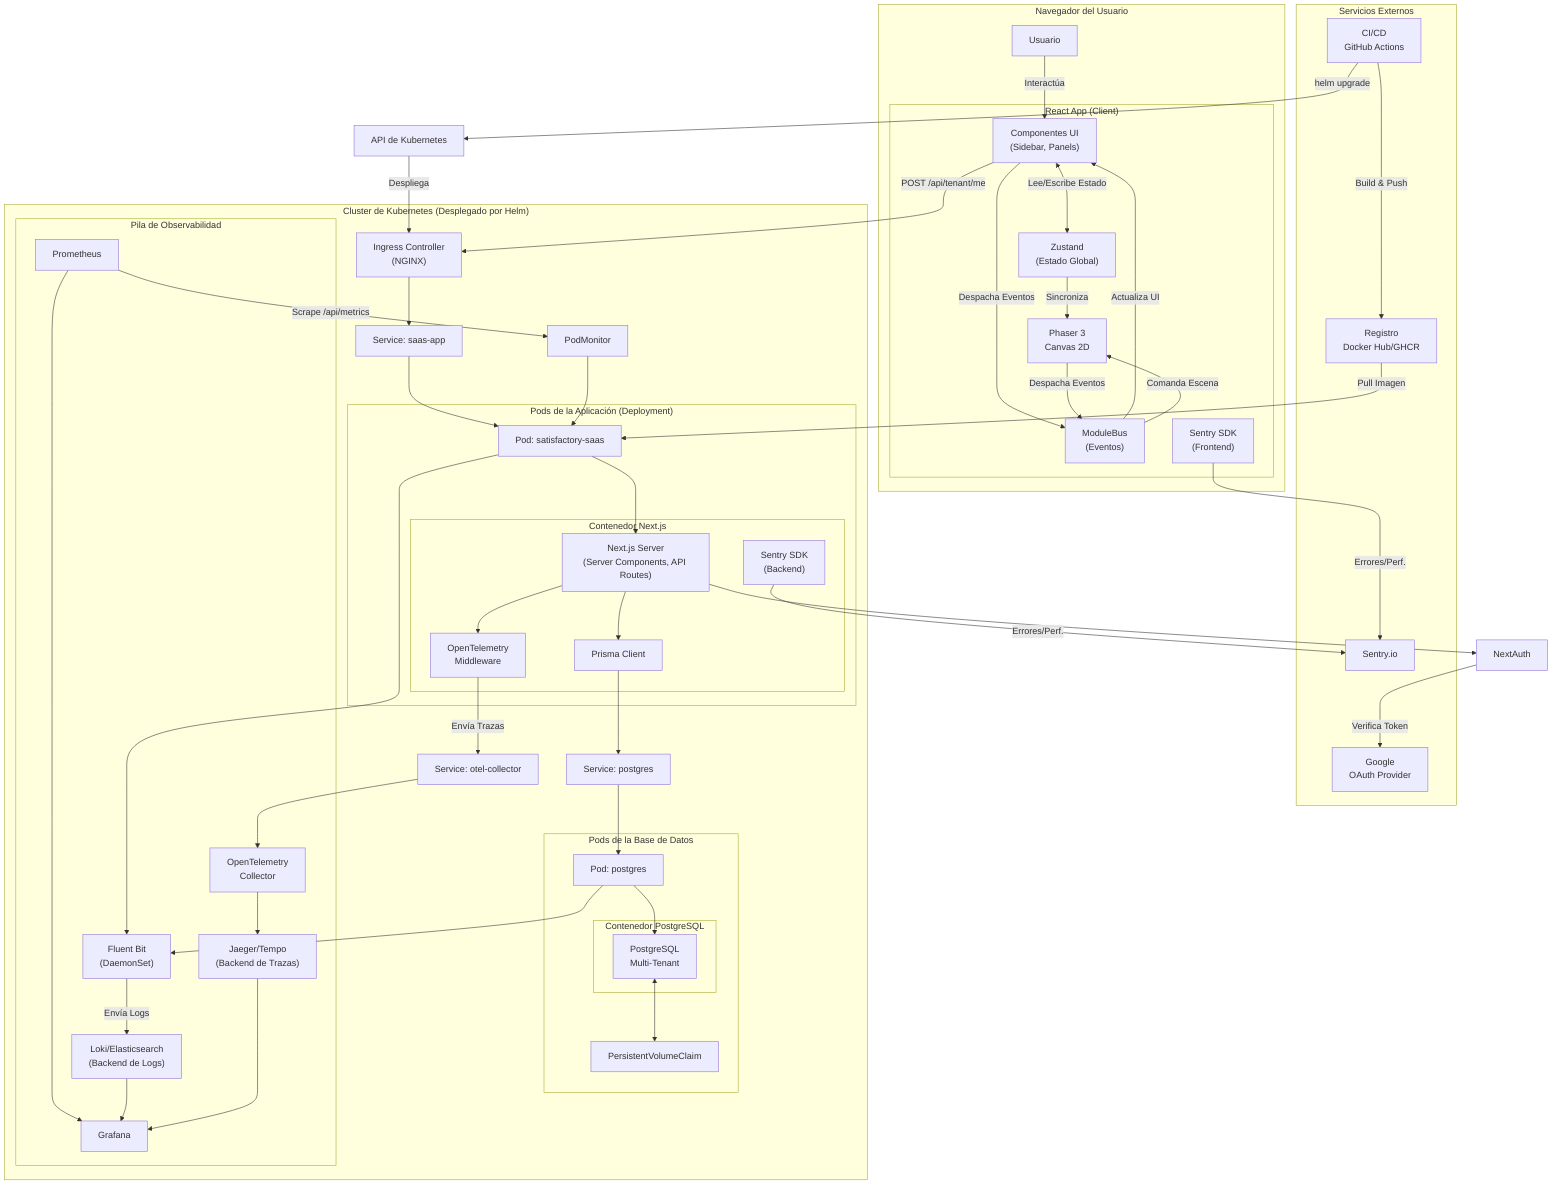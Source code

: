 graph TD
    subgraph "Servicios Externos"
        direction LR
        GH_ACTIONS["CI/CD\nGitHub Actions"]
        DOCKER_REGISTRY["Registro\nDocker Hub/GHCR"]
        SENTRY_IO["Sentry.io"]
        GOOGLE["Google\nOAuth Provider"]
    end

    subgraph "Navegador del Usuario"
        direction TB
        USER["Usuario"]

        subgraph "React App (Client)"
            direction TB
            PHASER["Phaser 3\nCanvas 2D"]
            REACT_UI["Componentes UI\n(Sidebar, Panels)"]
            ZUSTAND["Zustand\n(Estado Global)"]
            MODULE_BUS["ModuleBus\n(Eventos)"]
            SENTRY_FE["Sentry SDK\n(Frontend)"]
        end

        USER -->|Interactúa| REACT_UI
        REACT_UI <-->|Lee/Escribe Estado| ZUSTAND
        REACT_UI -->|Despacha Eventos| MODULE_BUS
        PHASER -->|Despacha Eventos| MODULE_BUS
        MODULE_BUS -->|Actualiza UI| REACT_UI
        MODULE_BUS -->|Comanda Escena| PHASER
        ZUSTAND -->|Sincroniza| PHASER
    end

    subgraph "Cluster de Kubernetes (Desplegado por Helm)"
        direction TB
        INGRESS["Ingress Controller\n(NGINX)"]

        subgraph "Pods de la Aplicación (Deployment)"
            direction TB
            POD_APP["Pod: satisfactory-saas"]

            subgraph "Contenedor Next.js"
                NEXT_SERVER["Next.js Server\n(Server Components, API Routes)"]
                OTEL_MW["OpenTelemetry\nMiddleware"]
                PRISMA["Prisma Client"]
                SENTRY_BE["Sentry SDK\n(Backend)"]
            end

            POD_APP --> NEXT_SERVER
        end

        subgraph "Pods de la Base de Datos"
            direction TB
            POD_DB["Pod: postgres"]

            subgraph "Contenedor PostgreSQL"
                DB["PostgreSQL\nMulti-Tenant"]
            end

            PVC["PersistentVolumeClaim"]
            POD_DB --> DB
            DB <--> PVC
        end

        subgraph "Pila de Observabilidad"
            direction LR
            PROMETHEUS["Prometheus"]
            GRAFANA["Grafana"]
            JAEGER["Jaeger/Tempo\n(Backend de Trazas)"]
            LOKI["Loki/Elasticsearch\n(Backend de Logs)"]
            OTEL_COLLECTOR["OpenTelemetry\nCollector"]
            FLUENT_BIT["Fluent Bit\n(DaemonSet)"]

            PROMETHEUS --> GRAFANA
            LOKI --> GRAFANA
            JAEGER --> GRAFANA
        end

        SERVICE_APP["Service: saas-app"]
        SERVICE_DB["Service: postgres"]
        SERVICE_OTEL["Service: otel-collector"]

        INGRESS --> SERVICE_APP
        SERVICE_APP --> POD_APP

        NEXT_SERVER --> PRISMA
        PRISMA --> SERVICE_DB
        SERVICE_DB --> POD_DB

        PM["PodMonitor"]
        PROMETHEUS -->|Scrape /api/metrics| PM
        PM --> POD_APP

        NEXT_SERVER --> OTEL_MW
        OTEL_MW -->|Envía Trazas| SERVICE_OTEL
        SERVICE_OTEL --> OTEL_COLLECTOR
        OTEL_COLLECTOR --> JAEGER

        POD_APP --> FLUENT_BIT
        POD_DB --> FLUENT_BIT
        FLUENT_BIT -->|Envía Logs| LOKI
    end

%% Flujos de Datos y Conexiones
    REACT_UI -->|POST /api/tenant/me| INGRESS
    SENTRY_FE -->|Errores/Perf.| SENTRY_IO
    SENTRY_BE -->|Errores/Perf.| SENTRY_IO

    NEXT_SERVER --> NEXTAUTH
    NEXTAUTH["NextAuth"]
    NEXTAUTH -->|Verifica Token| GOOGLE

    GH_ACTIONS -->|Build & Push| DOCKER_REGISTRY
    GH_ACTIONS -->|helm upgrade| K8S_API["API de Kubernetes"]
    K8S_API -->|Despliega| INGRESS
    DOCKER_REGISTRY -->|Pull Imagen| POD_APP